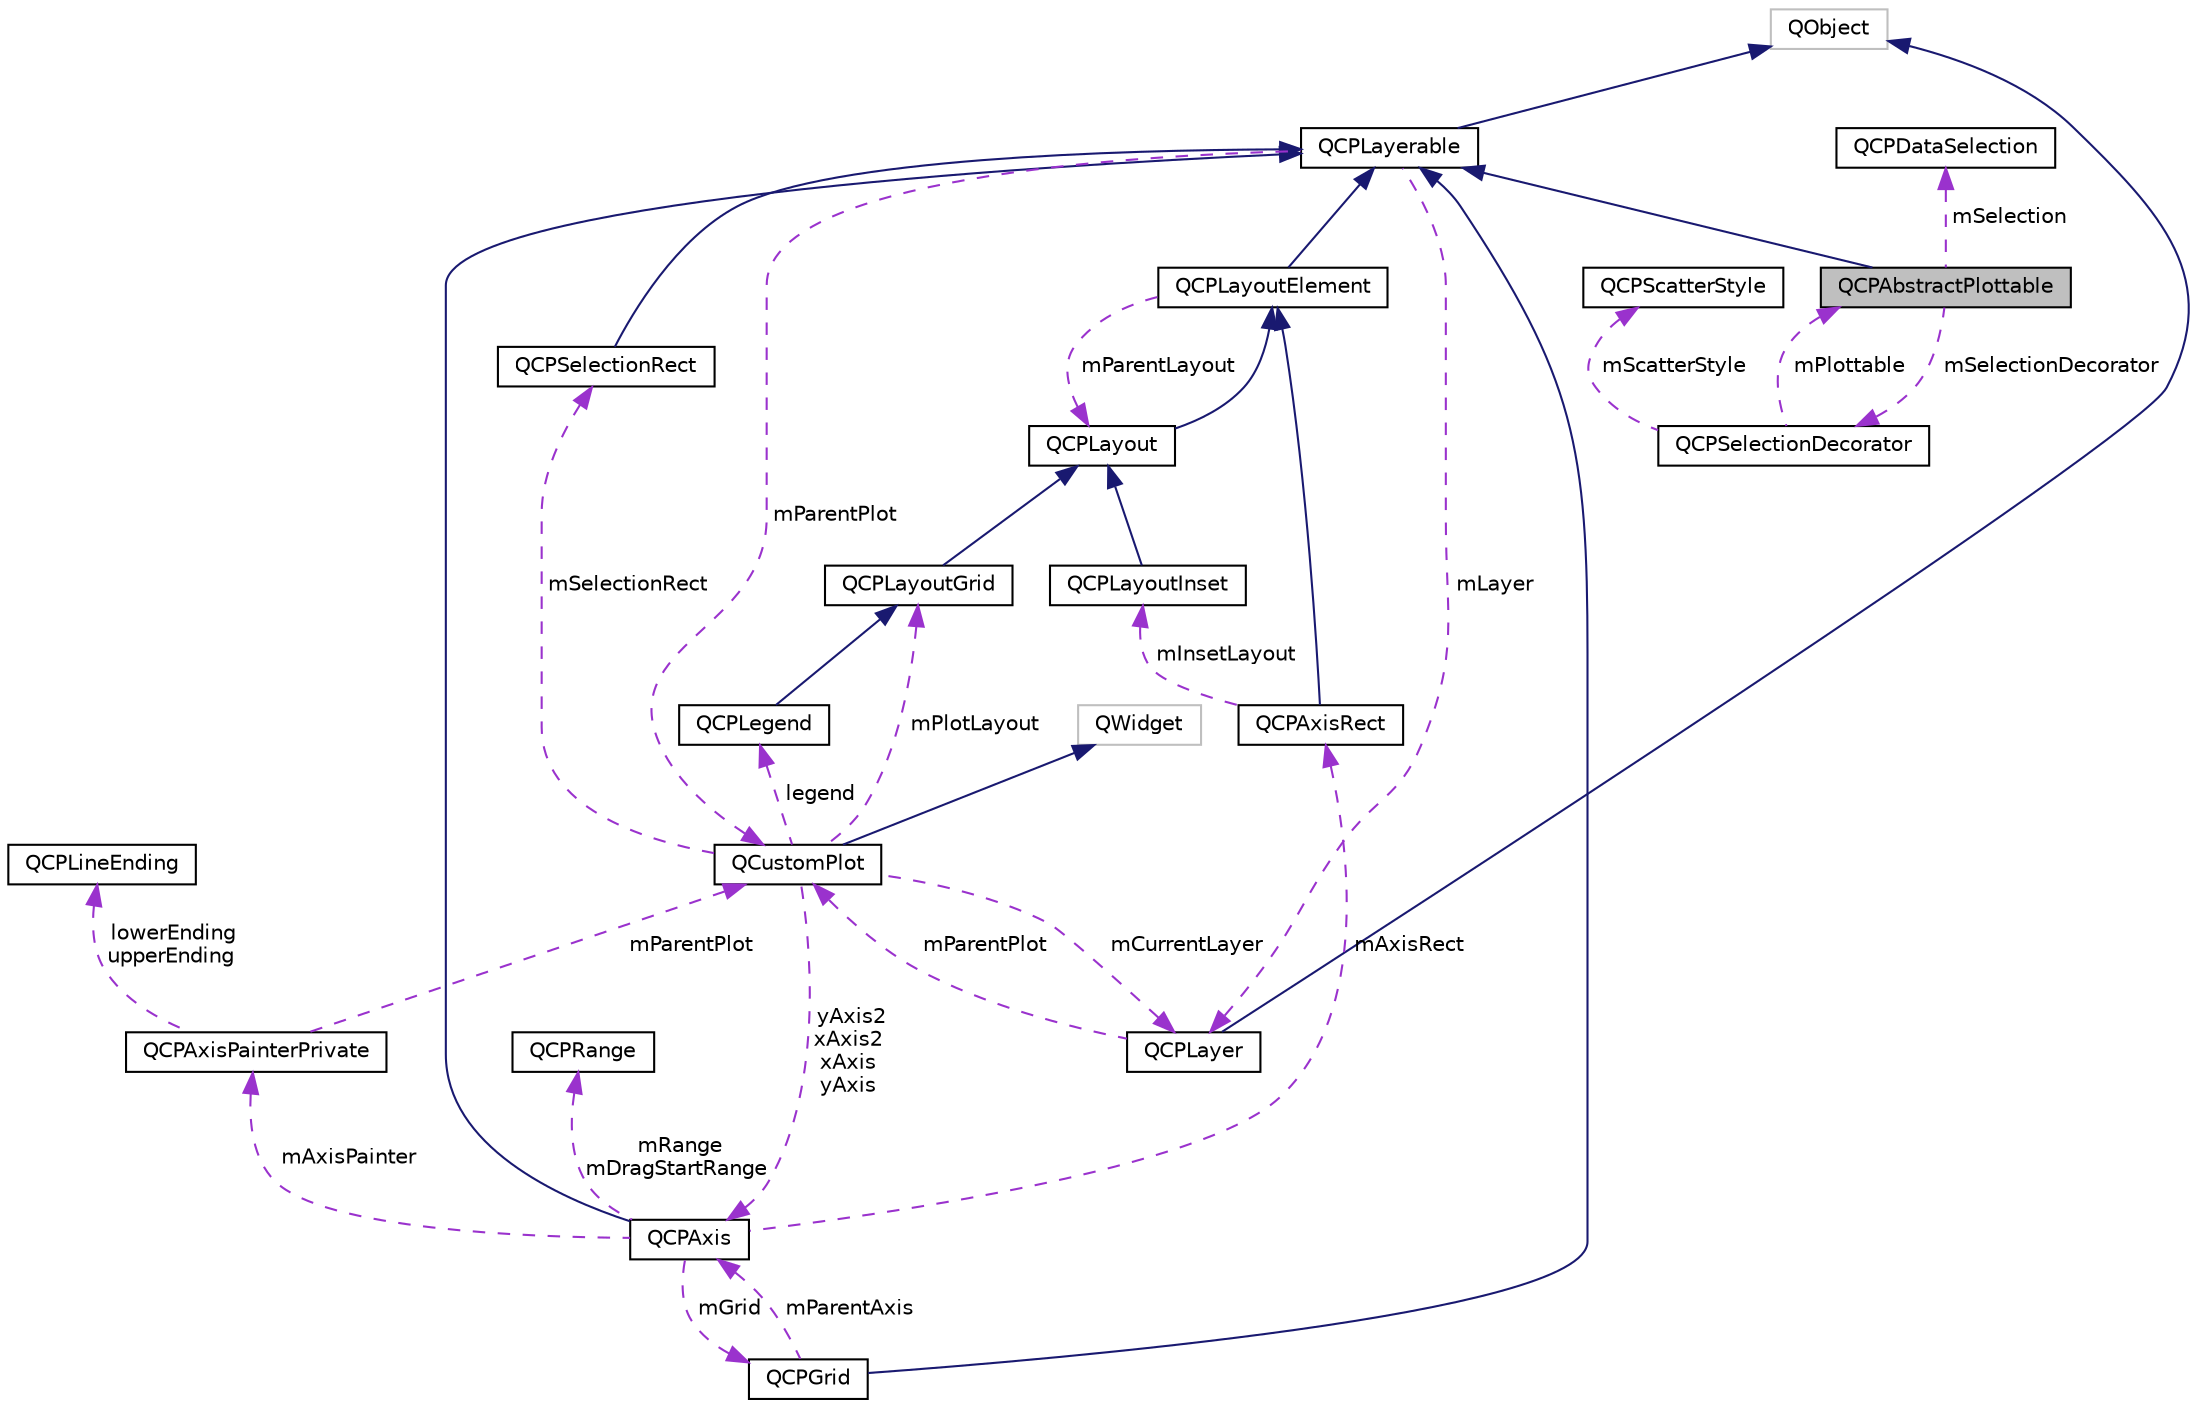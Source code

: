 digraph "QCPAbstractPlottable"
{
  edge [fontname="Helvetica",fontsize="10",labelfontname="Helvetica",labelfontsize="10"];
  node [fontname="Helvetica",fontsize="10",shape=record];
  Node16 [label="QCPAbstractPlottable",height=0.2,width=0.4,color="black", fillcolor="grey75", style="filled", fontcolor="black"];
  Node17 -> Node16 [dir="back",color="midnightblue",fontsize="10",style="solid",fontname="Helvetica"];
  Node17 [label="QCPLayerable",height=0.2,width=0.4,color="black", fillcolor="white", style="filled",URL="$classQCPLayerable.html",tooltip="Base class for all drawable objects. "];
  Node18 -> Node17 [dir="back",color="midnightblue",fontsize="10",style="solid",fontname="Helvetica"];
  Node18 [label="QObject",height=0.2,width=0.4,color="grey75", fillcolor="white", style="filled"];
  Node19 -> Node17 [dir="back",color="darkorchid3",fontsize="10",style="dashed",label=" mLayer" ,fontname="Helvetica"];
  Node19 [label="QCPLayer",height=0.2,width=0.4,color="black", fillcolor="white", style="filled",URL="$classQCPLayer.html",tooltip="A layer that may contain objects, to control the rendering order. "];
  Node18 -> Node19 [dir="back",color="midnightblue",fontsize="10",style="solid",fontname="Helvetica"];
  Node20 -> Node19 [dir="back",color="darkorchid3",fontsize="10",style="dashed",label=" mParentPlot" ,fontname="Helvetica"];
  Node20 [label="QCustomPlot",height=0.2,width=0.4,color="black", fillcolor="white", style="filled",URL="$classQCustomPlot.html",tooltip="The central class of the library. This is the QWidget which displays the plot and interacts with the ..."];
  Node21 -> Node20 [dir="back",color="midnightblue",fontsize="10",style="solid",fontname="Helvetica"];
  Node21 [label="QWidget",height=0.2,width=0.4,color="grey75", fillcolor="white", style="filled"];
  Node19 -> Node20 [dir="back",color="darkorchid3",fontsize="10",style="dashed",label=" mCurrentLayer" ,fontname="Helvetica"];
  Node22 -> Node20 [dir="back",color="darkorchid3",fontsize="10",style="dashed",label=" mPlotLayout" ,fontname="Helvetica"];
  Node22 [label="QCPLayoutGrid",height=0.2,width=0.4,color="black", fillcolor="white", style="filled",URL="$classQCPLayoutGrid.html",tooltip="A layout that arranges child elements in a grid. "];
  Node23 -> Node22 [dir="back",color="midnightblue",fontsize="10",style="solid",fontname="Helvetica"];
  Node23 [label="QCPLayout",height=0.2,width=0.4,color="black", fillcolor="white", style="filled",URL="$classQCPLayout.html",tooltip="The abstract base class for layouts. "];
  Node24 -> Node23 [dir="back",color="midnightblue",fontsize="10",style="solid",fontname="Helvetica"];
  Node24 [label="QCPLayoutElement",height=0.2,width=0.4,color="black", fillcolor="white", style="filled",URL="$classQCPLayoutElement.html",tooltip="The abstract base class for all objects that form the layout system. "];
  Node17 -> Node24 [dir="back",color="midnightblue",fontsize="10",style="solid",fontname="Helvetica"];
  Node23 -> Node24 [dir="back",color="darkorchid3",fontsize="10",style="dashed",label=" mParentLayout" ,fontname="Helvetica"];
  Node25 -> Node20 [dir="back",color="darkorchid3",fontsize="10",style="dashed",label=" mSelectionRect" ,fontname="Helvetica"];
  Node25 [label="QCPSelectionRect",height=0.2,width=0.4,color="black", fillcolor="white", style="filled",URL="$classQCPSelectionRect.html",tooltip="Provides rect/rubber-band data selection and range zoom interaction. "];
  Node17 -> Node25 [dir="back",color="midnightblue",fontsize="10",style="solid",fontname="Helvetica"];
  Node26 -> Node20 [dir="back",color="darkorchid3",fontsize="10",style="dashed",label=" yAxis2\nxAxis2\nxAxis\nyAxis" ,fontname="Helvetica"];
  Node26 [label="QCPAxis",height=0.2,width=0.4,color="black", fillcolor="white", style="filled",URL="$classQCPAxis.html",tooltip="Manages a single axis inside a QCustomPlot. "];
  Node17 -> Node26 [dir="back",color="midnightblue",fontsize="10",style="solid",fontname="Helvetica"];
  Node27 -> Node26 [dir="back",color="darkorchid3",fontsize="10",style="dashed",label=" mRange\nmDragStartRange" ,fontname="Helvetica"];
  Node27 [label="QCPRange",height=0.2,width=0.4,color="black", fillcolor="white", style="filled",URL="$classQCPRange.html",tooltip="Represents the range an axis is encompassing. "];
  Node28 -> Node26 [dir="back",color="darkorchid3",fontsize="10",style="dashed",label=" mAxisPainter" ,fontname="Helvetica"];
  Node28 [label="QCPAxisPainterPrivate",height=0.2,width=0.4,color="black", fillcolor="white", style="filled",URL="$classQCPAxisPainterPrivate.html"];
  Node29 -> Node28 [dir="back",color="darkorchid3",fontsize="10",style="dashed",label=" lowerEnding\nupperEnding" ,fontname="Helvetica"];
  Node29 [label="QCPLineEnding",height=0.2,width=0.4,color="black", fillcolor="white", style="filled",URL="$classQCPLineEnding.html",tooltip="Handles the different ending decorations for line-like items. "];
  Node20 -> Node28 [dir="back",color="darkorchid3",fontsize="10",style="dashed",label=" mParentPlot" ,fontname="Helvetica"];
  Node30 -> Node26 [dir="back",color="darkorchid3",fontsize="10",style="dashed",label=" mGrid" ,fontname="Helvetica"];
  Node30 [label="QCPGrid",height=0.2,width=0.4,color="black", fillcolor="white", style="filled",URL="$classQCPGrid.html",tooltip="Responsible for drawing the grid of a QCPAxis. "];
  Node17 -> Node30 [dir="back",color="midnightblue",fontsize="10",style="solid",fontname="Helvetica"];
  Node26 -> Node30 [dir="back",color="darkorchid3",fontsize="10",style="dashed",label=" mParentAxis" ,fontname="Helvetica"];
  Node31 -> Node26 [dir="back",color="darkorchid3",fontsize="10",style="dashed",label=" mAxisRect" ,fontname="Helvetica"];
  Node31 [label="QCPAxisRect",height=0.2,width=0.4,color="black", fillcolor="white", style="filled",URL="$classQCPAxisRect.html",tooltip="Holds multiple axes and arranges them in a rectangular shape. "];
  Node24 -> Node31 [dir="back",color="midnightblue",fontsize="10",style="solid",fontname="Helvetica"];
  Node32 -> Node31 [dir="back",color="darkorchid3",fontsize="10",style="dashed",label=" mInsetLayout" ,fontname="Helvetica"];
  Node32 [label="QCPLayoutInset",height=0.2,width=0.4,color="black", fillcolor="white", style="filled",URL="$classQCPLayoutInset.html",tooltip="A layout that places child elements aligned to the border or arbitrarily positioned. "];
  Node23 -> Node32 [dir="back",color="midnightblue",fontsize="10",style="solid",fontname="Helvetica"];
  Node33 -> Node20 [dir="back",color="darkorchid3",fontsize="10",style="dashed",label=" legend" ,fontname="Helvetica"];
  Node33 [label="QCPLegend",height=0.2,width=0.4,color="black", fillcolor="white", style="filled",URL="$classQCPLegend.html",tooltip="Manages a legend inside a QCustomPlot. "];
  Node22 -> Node33 [dir="back",color="midnightblue",fontsize="10",style="solid",fontname="Helvetica"];
  Node20 -> Node17 [dir="back",color="darkorchid3",fontsize="10",style="dashed",label=" mParentPlot" ,fontname="Helvetica"];
  Node34 -> Node16 [dir="back",color="darkorchid3",fontsize="10",style="dashed",label=" mSelection" ,fontname="Helvetica"];
  Node34 [label="QCPDataSelection",height=0.2,width=0.4,color="black", fillcolor="white", style="filled",URL="$classQCPDataSelection.html",tooltip="Describes a data set by holding multiple QCPDataRange instances. "];
  Node35 -> Node16 [dir="back",color="darkorchid3",fontsize="10",style="dashed",label=" mSelectionDecorator" ,fontname="Helvetica"];
  Node35 [label="QCPSelectionDecorator",height=0.2,width=0.4,color="black", fillcolor="white", style="filled",URL="$classQCPSelectionDecorator.html",tooltip="Controls how a plottable&#39;s data selection is drawn. "];
  Node16 -> Node35 [dir="back",color="darkorchid3",fontsize="10",style="dashed",label=" mPlottable" ,fontname="Helvetica"];
  Node36 -> Node35 [dir="back",color="darkorchid3",fontsize="10",style="dashed",label=" mScatterStyle" ,fontname="Helvetica"];
  Node36 [label="QCPScatterStyle",height=0.2,width=0.4,color="black", fillcolor="white", style="filled",URL="$classQCPScatterStyle.html",tooltip="Represents the visual appearance of scatter points. "];
}
